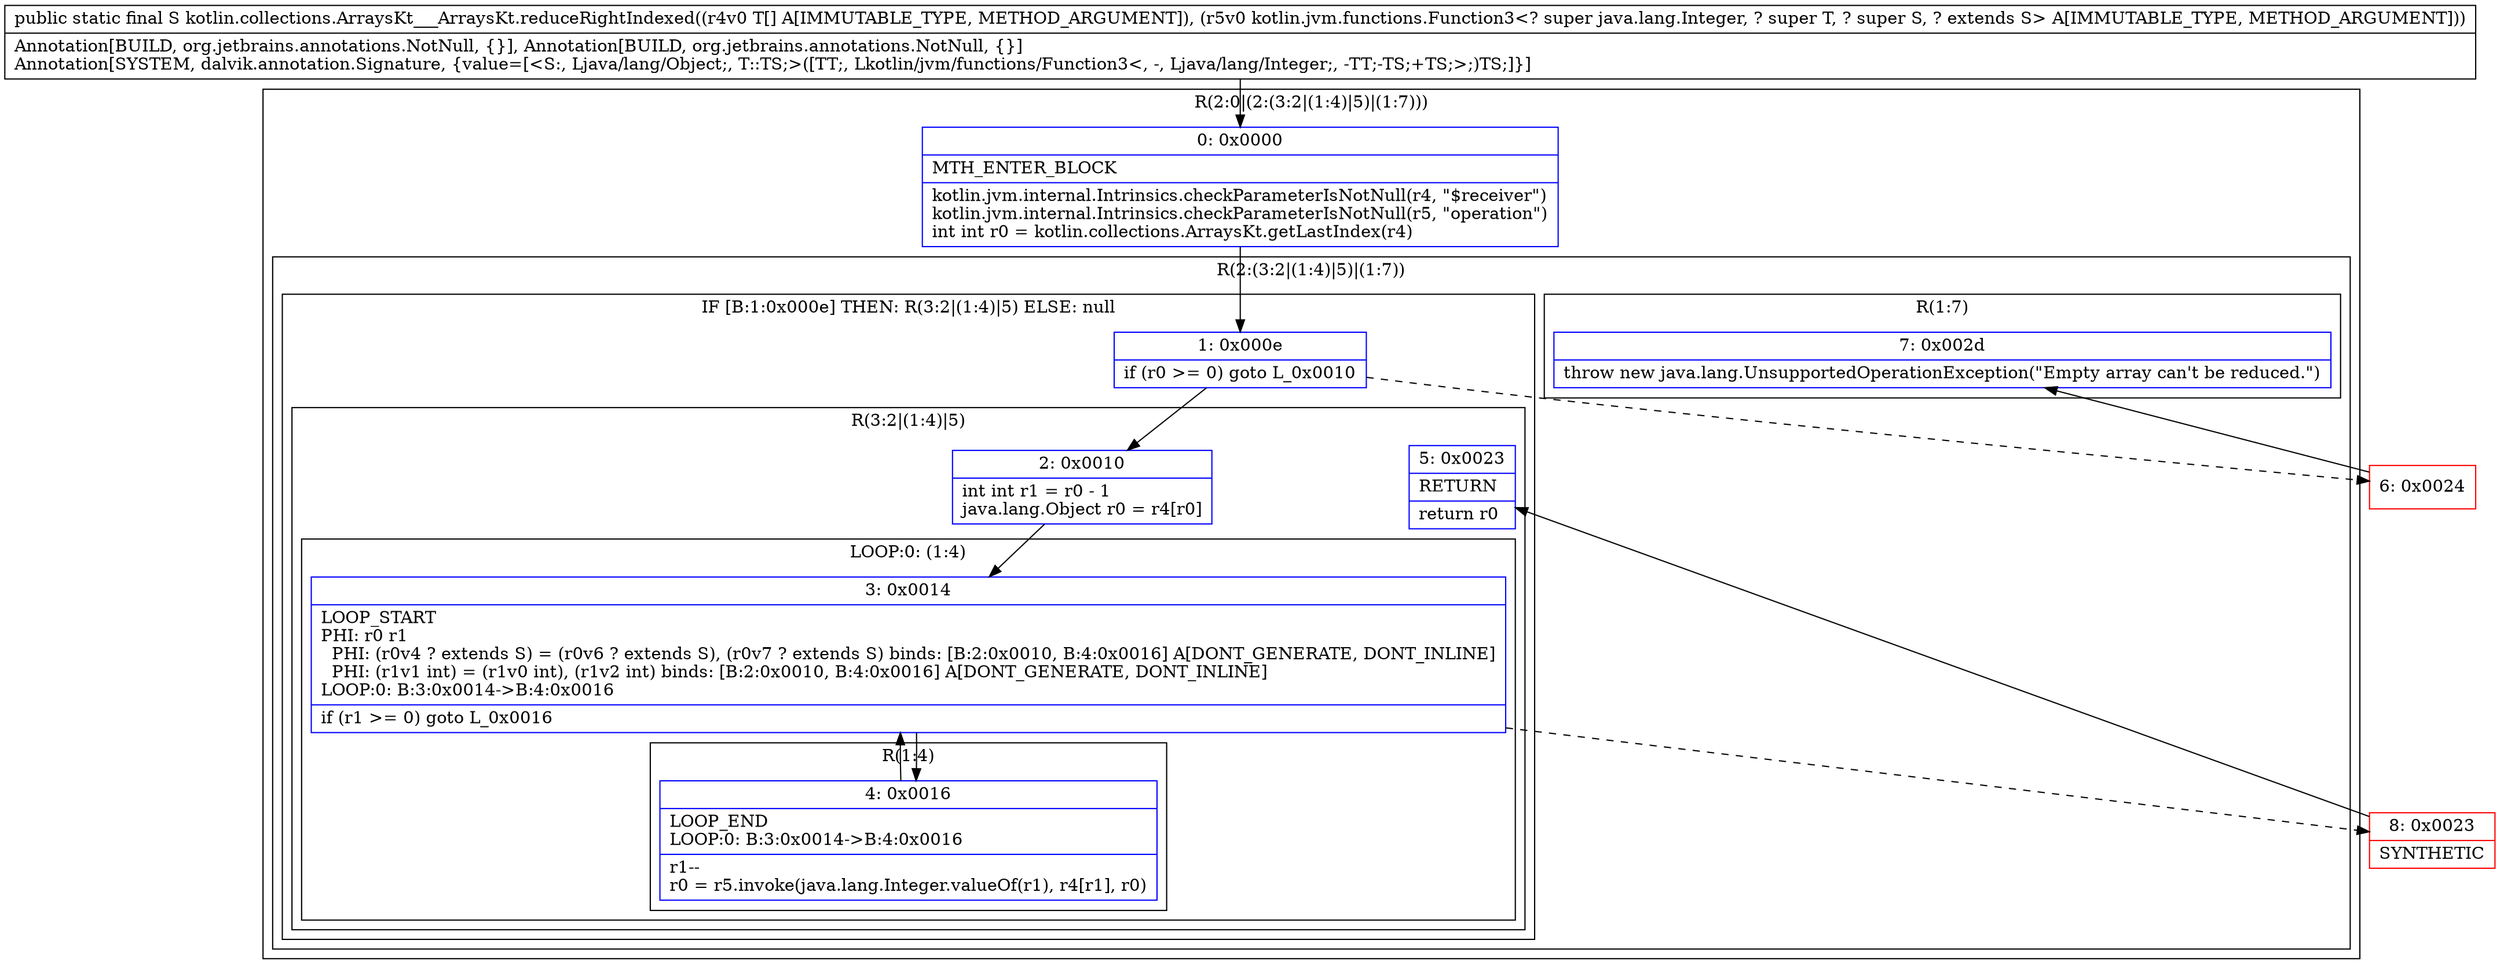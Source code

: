 digraph "CFG forkotlin.collections.ArraysKt___ArraysKt.reduceRightIndexed([Ljava\/lang\/Object;Lkotlin\/jvm\/functions\/Function3;)Ljava\/lang\/Object;" {
subgraph cluster_Region_2086955903 {
label = "R(2:0|(2:(3:2|(1:4)|5)|(1:7)))";
node [shape=record,color=blue];
Node_0 [shape=record,label="{0\:\ 0x0000|MTH_ENTER_BLOCK\l|kotlin.jvm.internal.Intrinsics.checkParameterIsNotNull(r4, \"$receiver\")\lkotlin.jvm.internal.Intrinsics.checkParameterIsNotNull(r5, \"operation\")\lint int r0 = kotlin.collections.ArraysKt.getLastIndex(r4)\l}"];
subgraph cluster_Region_2021895400 {
label = "R(2:(3:2|(1:4)|5)|(1:7))";
node [shape=record,color=blue];
subgraph cluster_IfRegion_299633332 {
label = "IF [B:1:0x000e] THEN: R(3:2|(1:4)|5) ELSE: null";
node [shape=record,color=blue];
Node_1 [shape=record,label="{1\:\ 0x000e|if (r0 \>= 0) goto L_0x0010\l}"];
subgraph cluster_Region_205747073 {
label = "R(3:2|(1:4)|5)";
node [shape=record,color=blue];
Node_2 [shape=record,label="{2\:\ 0x0010|int int r1 = r0 \- 1\ljava.lang.Object r0 = r4[r0]\l}"];
subgraph cluster_LoopRegion_68044441 {
label = "LOOP:0: (1:4)";
node [shape=record,color=blue];
Node_3 [shape=record,label="{3\:\ 0x0014|LOOP_START\lPHI: r0 r1 \l  PHI: (r0v4 ? extends S) = (r0v6 ? extends S), (r0v7 ? extends S) binds: [B:2:0x0010, B:4:0x0016] A[DONT_GENERATE, DONT_INLINE]\l  PHI: (r1v1 int) = (r1v0 int), (r1v2 int) binds: [B:2:0x0010, B:4:0x0016] A[DONT_GENERATE, DONT_INLINE]\lLOOP:0: B:3:0x0014\-\>B:4:0x0016\l|if (r1 \>= 0) goto L_0x0016\l}"];
subgraph cluster_Region_1542385928 {
label = "R(1:4)";
node [shape=record,color=blue];
Node_4 [shape=record,label="{4\:\ 0x0016|LOOP_END\lLOOP:0: B:3:0x0014\-\>B:4:0x0016\l|r1\-\-\lr0 = r5.invoke(java.lang.Integer.valueOf(r1), r4[r1], r0)\l}"];
}
}
Node_5 [shape=record,label="{5\:\ 0x0023|RETURN\l|return r0\l}"];
}
}
subgraph cluster_Region_365313999 {
label = "R(1:7)";
node [shape=record,color=blue];
Node_7 [shape=record,label="{7\:\ 0x002d|throw new java.lang.UnsupportedOperationException(\"Empty array can't be reduced.\")\l}"];
}
}
}
Node_6 [shape=record,color=red,label="{6\:\ 0x0024}"];
Node_8 [shape=record,color=red,label="{8\:\ 0x0023|SYNTHETIC\l}"];
MethodNode[shape=record,label="{public static final S kotlin.collections.ArraysKt___ArraysKt.reduceRightIndexed((r4v0 T[] A[IMMUTABLE_TYPE, METHOD_ARGUMENT]), (r5v0 kotlin.jvm.functions.Function3\<? super java.lang.Integer, ? super T, ? super S, ? extends S\> A[IMMUTABLE_TYPE, METHOD_ARGUMENT]))  | Annotation[BUILD, org.jetbrains.annotations.NotNull, \{\}], Annotation[BUILD, org.jetbrains.annotations.NotNull, \{\}]\lAnnotation[SYSTEM, dalvik.annotation.Signature, \{value=[\<S:, Ljava\/lang\/Object;, T::TS;\>([TT;, Lkotlin\/jvm\/functions\/Function3\<, \-, Ljava\/lang\/Integer;, \-TT;\-TS;+TS;\>;)TS;]\}]\l}"];
MethodNode -> Node_0;
Node_0 -> Node_1;
Node_1 -> Node_2;
Node_1 -> Node_6[style=dashed];
Node_2 -> Node_3;
Node_3 -> Node_4;
Node_3 -> Node_8[style=dashed];
Node_4 -> Node_3;
Node_6 -> Node_7;
Node_8 -> Node_5;
}

